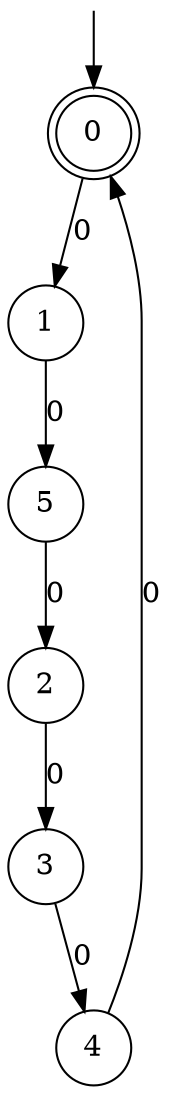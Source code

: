 digraph g {

	s0 [shape="doublecircle" label="0"];
	s1 [shape="circle" label="1"];
	s2 [shape="circle" label="2"];
	s3 [shape="circle" label="3"];
	s4 [shape="circle" label="4"];
	s5 [shape="circle" label="5"];
	s0 -> s1 [label="0"];
	s1 -> s5 [label="0"];
	s2 -> s3 [label="0"];
	s3 -> s4 [label="0"];
	s4 -> s0 [label="0"];
	s5 -> s2 [label="0"];

__start0 [label="" shape="none" width="0" height="0"];
__start0 -> s0;

}
